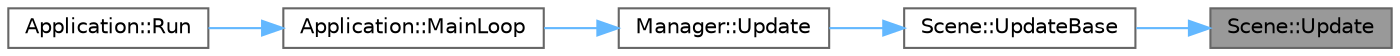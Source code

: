 digraph "Scene::Update"
{
 // LATEX_PDF_SIZE
  bgcolor="transparent";
  edge [fontname=Helvetica,fontsize=10,labelfontname=Helvetica,labelfontsize=10];
  node [fontname=Helvetica,fontsize=10,shape=box,height=0.2,width=0.4];
  rankdir="RL";
  Node1 [id="Node000001",label="Scene::Update",height=0.2,width=0.4,color="gray40", fillcolor="grey60", style="filled", fontcolor="black",tooltip="シーンの更新処理を行います。"];
  Node1 -> Node2 [id="edge5_Node000001_Node000002",dir="back",color="steelblue1",style="solid",tooltip=" "];
  Node2 [id="Node000002",label="Scene::UpdateBase",height=0.2,width=0.4,color="grey40", fillcolor="white", style="filled",URL="$class_scene.html#ab0de5feb8f80786173dbc24d6e783e18",tooltip="シーンの基本更新処理を行います。"];
  Node2 -> Node3 [id="edge6_Node000002_Node000003",dir="back",color="steelblue1",style="solid",tooltip=" "];
  Node3 [id="Node000003",label="Manager::Update",height=0.2,width=0.4,color="grey40", fillcolor="white", style="filled",URL="$class_manager.html#a3df4922c763aeebe6918a00154ec0354",tooltip="Managerクラスの更新"];
  Node3 -> Node4 [id="edge7_Node000003_Node000004",dir="back",color="steelblue1",style="solid",tooltip=" "];
  Node4 [id="Node000004",label="Application::MainLoop",height=0.2,width=0.4,color="grey40", fillcolor="white", style="filled",URL="$class_application.html#aa2fb4766fcbc345920bbf26cdc5df15b",tooltip="メインループを実行します。"];
  Node4 -> Node5 [id="edge8_Node000004_Node000005",dir="back",color="steelblue1",style="solid",tooltip=" "];
  Node5 [id="Node000005",label="Application::Run",height=0.2,width=0.4,color="grey40", fillcolor="white", style="filled",URL="$class_application.html#aaf09cd6cb412086dc039e28cdb059f0d",tooltip="アプリケーションを実行します。"];
}
